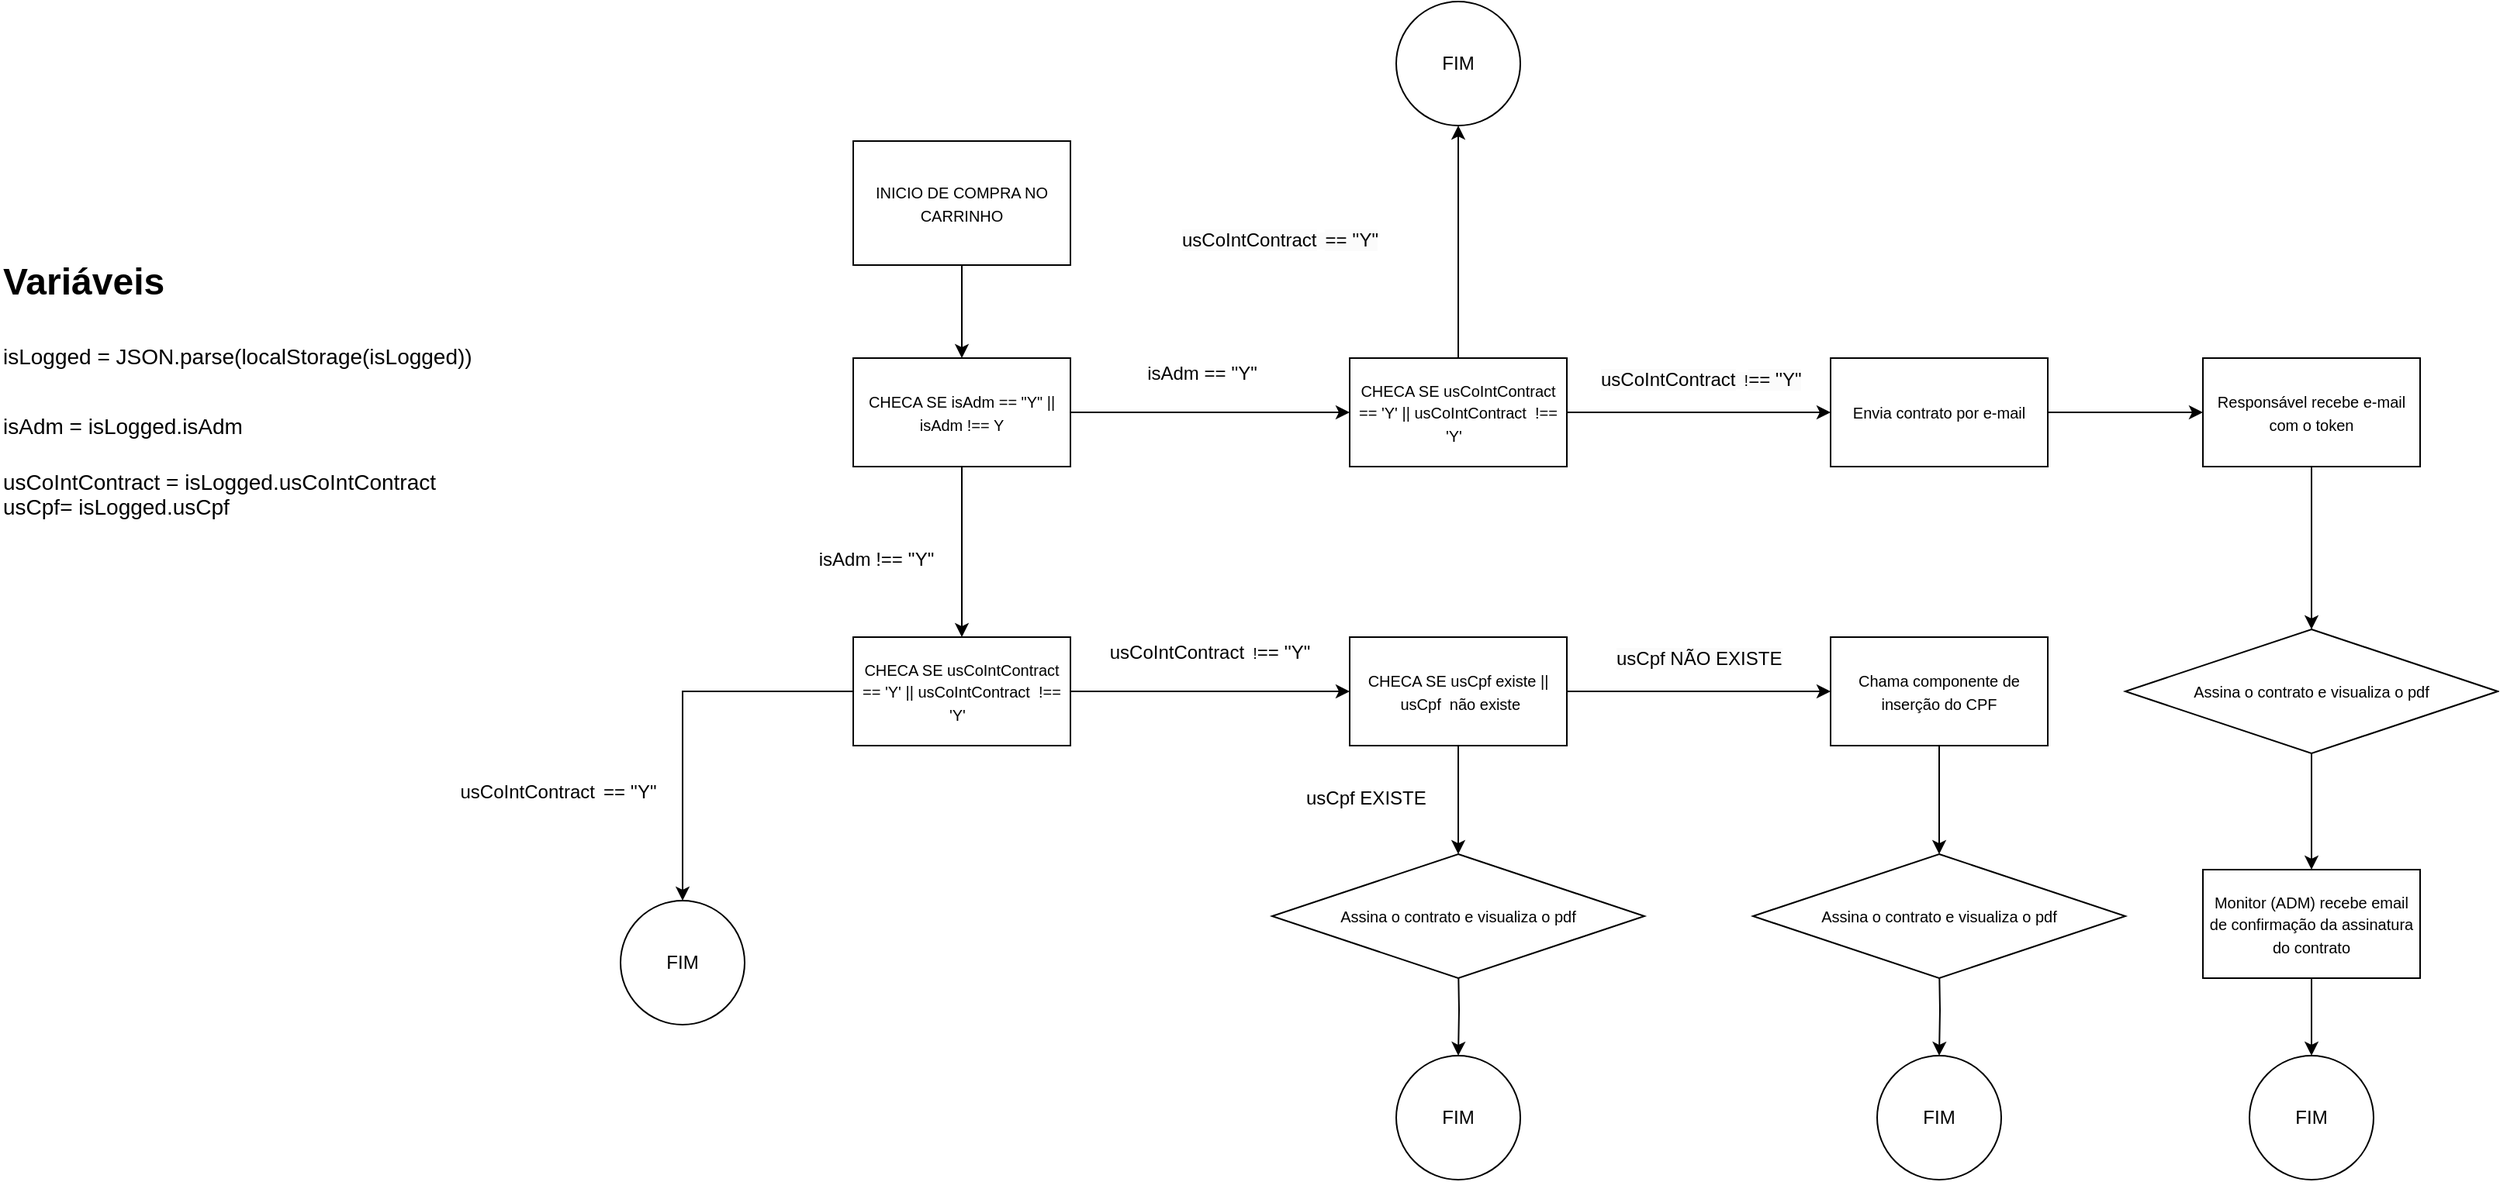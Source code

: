 <mxfile version="24.4.6" type="github">
  <diagram name="Página-1" id="GSj1Z-v-EjzULjjQVpZL">
    <mxGraphModel dx="2876" dy="2253" grid="1" gridSize="10" guides="1" tooltips="1" connect="1" arrows="1" fold="1" page="1" pageScale="1" pageWidth="827" pageHeight="1169" math="0" shadow="0">
      <root>
        <mxCell id="0" />
        <mxCell id="1" parent="0" />
        <mxCell id="2iGuaHEd7A1pLjKJx_1H-4" value="" style="edgeStyle=orthogonalEdgeStyle;rounded=0;orthogonalLoop=1;jettySize=auto;html=1;" edge="1" parent="1" source="2iGuaHEd7A1pLjKJx_1H-1" target="2iGuaHEd7A1pLjKJx_1H-3">
          <mxGeometry relative="1" as="geometry" />
        </mxCell>
        <mxCell id="2iGuaHEd7A1pLjKJx_1H-1" value="&lt;font style=&quot;font-size: 10px;&quot;&gt;INICIO DE COMPRA NO CARRINHO&lt;/font&gt;" style="rounded=0;whiteSpace=wrap;html=1;" vertex="1" parent="1">
          <mxGeometry x="-100" y="-60" width="140" height="80" as="geometry" />
        </mxCell>
        <mxCell id="2iGuaHEd7A1pLjKJx_1H-8" value="" style="edgeStyle=orthogonalEdgeStyle;rounded=0;orthogonalLoop=1;jettySize=auto;html=1;" edge="1" parent="1" source="2iGuaHEd7A1pLjKJx_1H-3" target="2iGuaHEd7A1pLjKJx_1H-7">
          <mxGeometry relative="1" as="geometry" />
        </mxCell>
        <mxCell id="2iGuaHEd7A1pLjKJx_1H-10" value="" style="edgeStyle=orthogonalEdgeStyle;rounded=0;orthogonalLoop=1;jettySize=auto;html=1;" edge="1" parent="1" source="2iGuaHEd7A1pLjKJx_1H-3" target="2iGuaHEd7A1pLjKJx_1H-9">
          <mxGeometry relative="1" as="geometry" />
        </mxCell>
        <mxCell id="2iGuaHEd7A1pLjKJx_1H-3" value="&lt;span style=&quot;font-size: 10px;&quot;&gt;CHECA SE isAdm == &quot;Y&quot; || isAdm !== Y&lt;/span&gt;" style="rounded=0;whiteSpace=wrap;html=1;" vertex="1" parent="1">
          <mxGeometry x="-100" y="80" width="140" height="70" as="geometry" />
        </mxCell>
        <mxCell id="2iGuaHEd7A1pLjKJx_1H-6" value="&lt;h1 style=&quot;margin-top: 0px;&quot;&gt;&lt;span style=&quot;background-color: initial;&quot;&gt;Variáveis&lt;/span&gt;&lt;/h1&gt;&lt;h1 style=&quot;margin-top: 0px;&quot;&gt;&lt;span style=&quot;background-color: initial; font-weight: normal;&quot;&gt;&lt;font style=&quot;font-size: 14px;&quot;&gt;isLogged = JSON.parse(localStorage(isLogged))&lt;/font&gt;&lt;/span&gt;&lt;/h1&gt;&lt;h1 style=&quot;margin-top: 0px;&quot;&gt;&lt;span style=&quot;background-color: initial; font-weight: normal;&quot;&gt;&lt;font style=&quot;font-size: 14px;&quot;&gt;isAdm = isLogged.isAdm&lt;/font&gt;&lt;/span&gt;&lt;br&gt;&lt;/h1&gt;&lt;div&gt;&lt;span style=&quot;background-color: initial;&quot;&gt;&lt;font style=&quot;&quot;&gt;&lt;span style=&quot;font-size: 14px;&quot;&gt;usCoIntContract = isLogged.&lt;/span&gt;&lt;/font&gt;&lt;/span&gt;&lt;span style=&quot;font-size: 14px; background-color: initial;&quot;&gt;usCoIntContract&lt;/span&gt;&lt;/div&gt;&lt;div&gt;&lt;span style=&quot;background-color: initial;&quot;&gt;&lt;span style=&quot;font-size: 14px;&quot;&gt;usCpf= isLogged.&lt;/span&gt;&lt;/span&gt;&lt;span style=&quot;font-size: 14px;&quot;&gt;usCpf&lt;/span&gt;&lt;span style=&quot;font-size: 14px; background-color: initial;&quot;&gt;&amp;nbsp;&lt;/span&gt;&lt;span style=&quot;background-color: initial;&quot;&gt;&lt;font style=&quot;&quot;&gt;&lt;br&gt;&lt;/font&gt;&lt;/span&gt;&lt;/div&gt;&lt;div&gt;&lt;span style=&quot;background-color: initial; font-weight: normal;&quot;&gt;&lt;font style=&quot;font-size: 14px;&quot;&gt;&lt;br&gt;&lt;/font&gt;&lt;/span&gt;&lt;/div&gt;" style="text;html=1;whiteSpace=wrap;overflow=hidden;rounded=0;" vertex="1" parent="1">
          <mxGeometry x="-650" y="10" width="353" height="240" as="geometry" />
        </mxCell>
        <mxCell id="2iGuaHEd7A1pLjKJx_1H-40" style="edgeStyle=orthogonalEdgeStyle;rounded=0;orthogonalLoop=1;jettySize=auto;html=1;entryX=0.5;entryY=1;entryDx=0;entryDy=0;" edge="1" parent="1" source="2iGuaHEd7A1pLjKJx_1H-7" target="2iGuaHEd7A1pLjKJx_1H-38">
          <mxGeometry relative="1" as="geometry" />
        </mxCell>
        <mxCell id="2iGuaHEd7A1pLjKJx_1H-43" style="edgeStyle=orthogonalEdgeStyle;rounded=0;orthogonalLoop=1;jettySize=auto;html=1;entryX=0;entryY=0.5;entryDx=0;entryDy=0;" edge="1" parent="1" source="2iGuaHEd7A1pLjKJx_1H-7" target="2iGuaHEd7A1pLjKJx_1H-42">
          <mxGeometry relative="1" as="geometry" />
        </mxCell>
        <mxCell id="2iGuaHEd7A1pLjKJx_1H-7" value="&lt;span style=&quot;font-size: 10px;&quot;&gt;CHECA SE&amp;nbsp;&lt;/span&gt;&lt;font style=&quot;font-size: 10px;&quot;&gt;&lt;span style=&quot;text-align: left;&quot;&gt;usCoIntContract == &#39;Y&#39; ||&amp;nbsp;&lt;/span&gt;&lt;span style=&quot;text-align: left;&quot;&gt;usCoIntContract&amp;nbsp;&lt;/span&gt;&amp;nbsp;!== &#39;Y&#39;&lt;span style=&quot;text-align: left;&quot;&gt;&amp;nbsp;&lt;/span&gt;&amp;nbsp;&lt;/font&gt;" style="rounded=0;whiteSpace=wrap;html=1;" vertex="1" parent="1">
          <mxGeometry x="220" y="80" width="140" height="70" as="geometry" />
        </mxCell>
        <mxCell id="2iGuaHEd7A1pLjKJx_1H-18" value="" style="edgeStyle=orthogonalEdgeStyle;rounded=0;orthogonalLoop=1;jettySize=auto;html=1;" edge="1" parent="1" source="2iGuaHEd7A1pLjKJx_1H-9" target="2iGuaHEd7A1pLjKJx_1H-17">
          <mxGeometry relative="1" as="geometry" />
        </mxCell>
        <mxCell id="2iGuaHEd7A1pLjKJx_1H-21" style="edgeStyle=orthogonalEdgeStyle;rounded=0;orthogonalLoop=1;jettySize=auto;html=1;entryX=0;entryY=0.5;entryDx=0;entryDy=0;" edge="1" parent="1" source="2iGuaHEd7A1pLjKJx_1H-9" target="2iGuaHEd7A1pLjKJx_1H-20">
          <mxGeometry relative="1" as="geometry" />
        </mxCell>
        <mxCell id="2iGuaHEd7A1pLjKJx_1H-9" value="&lt;span style=&quot;font-size: 10px;&quot;&gt;CHECA SE&amp;nbsp;&lt;/span&gt;&lt;font style=&quot;font-size: 10px;&quot;&gt;&lt;span style=&quot;text-align: left;&quot;&gt;usCoIntContract == &#39;Y&#39; ||&amp;nbsp;&lt;/span&gt;&lt;span style=&quot;text-align: left;&quot;&gt;usCoIntContract&amp;nbsp;&lt;/span&gt;&amp;nbsp;!== &#39;Y&#39;&lt;span style=&quot;text-align: left;&quot;&gt;&amp;nbsp;&lt;/span&gt;&amp;nbsp;&lt;/font&gt;" style="rounded=0;whiteSpace=wrap;html=1;" vertex="1" parent="1">
          <mxGeometry x="-100" y="260" width="140" height="70" as="geometry" />
        </mxCell>
        <mxCell id="2iGuaHEd7A1pLjKJx_1H-11" value="isAdm == &#39;&#39;Y&quot;" style="text;html=1;align=center;verticalAlign=middle;whiteSpace=wrap;rounded=0;" vertex="1" parent="1">
          <mxGeometry x="80" y="80" width="90" height="20" as="geometry" />
        </mxCell>
        <mxCell id="2iGuaHEd7A1pLjKJx_1H-12" value="isAdm !== &#39;&#39;Y&quot;" style="text;html=1;align=center;verticalAlign=middle;whiteSpace=wrap;rounded=0;" vertex="1" parent="1">
          <mxGeometry x="-130" y="200" width="90" height="20" as="geometry" />
        </mxCell>
        <mxCell id="2iGuaHEd7A1pLjKJx_1H-14" value="&lt;span style=&quot;text-align: left;&quot;&gt;&lt;font style=&quot;font-size: 12px;&quot;&gt;usCoIntContract&lt;/font&gt;&lt;/span&gt;&lt;span style=&quot;font-size: 10px; text-align: left;&quot;&gt;&amp;nbsp;&lt;/span&gt;&lt;span style=&quot;font-size: 10px;&quot;&gt;&amp;nbsp;&lt;/span&gt;== &#39;&#39;Y&quot;" style="text;html=1;align=center;verticalAlign=middle;whiteSpace=wrap;rounded=0;" vertex="1" parent="1">
          <mxGeometry x="-380" y="350" width="180" height="20" as="geometry" />
        </mxCell>
        <mxCell id="2iGuaHEd7A1pLjKJx_1H-17" value="FIM" style="ellipse;whiteSpace=wrap;html=1;aspect=fixed;" vertex="1" parent="1">
          <mxGeometry x="-250" y="430" width="80" height="80" as="geometry" />
        </mxCell>
        <mxCell id="2iGuaHEd7A1pLjKJx_1H-19" value="&lt;span style=&quot;text-align: left;&quot;&gt;&lt;font style=&quot;font-size: 12px;&quot;&gt;usCoIntContract&lt;/font&gt;&lt;/span&gt;&lt;span style=&quot;font-size: 10px; text-align: left;&quot;&gt;&amp;nbsp;&lt;/span&gt;&lt;span style=&quot;font-size: 10px;&quot;&gt;&amp;nbsp;!&lt;/span&gt;== &#39;&#39;Y&quot;" style="text;html=1;align=center;verticalAlign=middle;whiteSpace=wrap;rounded=0;" vertex="1" parent="1">
          <mxGeometry x="40" y="260" width="180" height="20" as="geometry" />
        </mxCell>
        <mxCell id="2iGuaHEd7A1pLjKJx_1H-23" value="" style="edgeStyle=orthogonalEdgeStyle;rounded=0;orthogonalLoop=1;jettySize=auto;html=1;" edge="1" parent="1" source="2iGuaHEd7A1pLjKJx_1H-20">
          <mxGeometry relative="1" as="geometry">
            <mxPoint x="290" y="400" as="targetPoint" />
          </mxGeometry>
        </mxCell>
        <mxCell id="2iGuaHEd7A1pLjKJx_1H-32" style="edgeStyle=orthogonalEdgeStyle;rounded=0;orthogonalLoop=1;jettySize=auto;html=1;entryX=0;entryY=0.5;entryDx=0;entryDy=0;" edge="1" parent="1" source="2iGuaHEd7A1pLjKJx_1H-20" target="2iGuaHEd7A1pLjKJx_1H-27">
          <mxGeometry relative="1" as="geometry" />
        </mxCell>
        <mxCell id="2iGuaHEd7A1pLjKJx_1H-20" value="&lt;span style=&quot;font-size: 10px;&quot;&gt;CHECA SE&amp;nbsp;&lt;/span&gt;&lt;font style=&quot;font-size: 10px;&quot;&gt;&lt;span style=&quot;text-align: left;&quot;&gt;usCpf existe ||&amp;nbsp;&lt;/span&gt;&lt;span style=&quot;text-align: left;&quot;&gt;usCpf&amp;nbsp; não existe&lt;/span&gt;&lt;/font&gt;" style="rounded=0;whiteSpace=wrap;html=1;" vertex="1" parent="1">
          <mxGeometry x="220" y="260" width="140" height="70" as="geometry" />
        </mxCell>
        <mxCell id="2iGuaHEd7A1pLjKJx_1H-26" value="" style="edgeStyle=orthogonalEdgeStyle;rounded=0;orthogonalLoop=1;jettySize=auto;html=1;" edge="1" parent="1" target="2iGuaHEd7A1pLjKJx_1H-25">
          <mxGeometry relative="1" as="geometry">
            <mxPoint x="290" y="470" as="sourcePoint" />
          </mxGeometry>
        </mxCell>
        <mxCell id="2iGuaHEd7A1pLjKJx_1H-24" value="usCpf EXISTE" style="text;whiteSpace=wrap;html=1;" vertex="1" parent="1">
          <mxGeometry x="190" y="350" width="160" height="40" as="geometry" />
        </mxCell>
        <mxCell id="2iGuaHEd7A1pLjKJx_1H-25" value="FIM" style="ellipse;whiteSpace=wrap;html=1;aspect=fixed;" vertex="1" parent="1">
          <mxGeometry x="250" y="530" width="80" height="80" as="geometry" />
        </mxCell>
        <mxCell id="2iGuaHEd7A1pLjKJx_1H-36" value="" style="edgeStyle=orthogonalEdgeStyle;rounded=0;orthogonalLoop=1;jettySize=auto;html=1;" edge="1" parent="1" source="2iGuaHEd7A1pLjKJx_1H-27">
          <mxGeometry relative="1" as="geometry">
            <mxPoint x="600" y="400" as="targetPoint" />
          </mxGeometry>
        </mxCell>
        <mxCell id="2iGuaHEd7A1pLjKJx_1H-27" value="&lt;span style=&quot;font-size: 10px;&quot;&gt;Chama componente de inserção do CPF&lt;/span&gt;" style="rounded=0;whiteSpace=wrap;html=1;" vertex="1" parent="1">
          <mxGeometry x="530" y="260" width="140" height="70" as="geometry" />
        </mxCell>
        <mxCell id="2iGuaHEd7A1pLjKJx_1H-28" value="&lt;span style=&quot;color: rgb(0, 0, 0); font-family: Helvetica; font-size: 12px; font-style: normal; font-variant-ligatures: normal; font-variant-caps: normal; font-weight: 400; letter-spacing: normal; orphans: 2; text-align: left; text-indent: 0px; text-transform: none; widows: 2; word-spacing: 0px; -webkit-text-stroke-width: 0px; white-space: normal; background-color: rgb(251, 251, 251); text-decoration-thickness: initial; text-decoration-style: initial; text-decoration-color: initial; display: inline !important; float: none;&quot;&gt;usCpf NÃO EXISTE&lt;/span&gt;" style="text;whiteSpace=wrap;html=1;" vertex="1" parent="1">
          <mxGeometry x="390" y="260" width="110" height="40" as="geometry" />
        </mxCell>
        <mxCell id="2iGuaHEd7A1pLjKJx_1H-33" value="" style="edgeStyle=orthogonalEdgeStyle;rounded=0;orthogonalLoop=1;jettySize=auto;html=1;" edge="1" parent="1" target="2iGuaHEd7A1pLjKJx_1H-35">
          <mxGeometry relative="1" as="geometry">
            <mxPoint x="600" y="470" as="sourcePoint" />
          </mxGeometry>
        </mxCell>
        <mxCell id="2iGuaHEd7A1pLjKJx_1H-35" value="FIM" style="ellipse;whiteSpace=wrap;html=1;aspect=fixed;" vertex="1" parent="1">
          <mxGeometry x="560" y="530" width="80" height="80" as="geometry" />
        </mxCell>
        <mxCell id="2iGuaHEd7A1pLjKJx_1H-38" value="FIM" style="ellipse;whiteSpace=wrap;html=1;aspect=fixed;" vertex="1" parent="1">
          <mxGeometry x="250" y="-150" width="80" height="80" as="geometry" />
        </mxCell>
        <mxCell id="2iGuaHEd7A1pLjKJx_1H-39" value="&lt;span style=&quot;forced-color-adjust: none; color: rgb(0, 0, 0); font-family: Helvetica; font-size: 12px; font-style: normal; font-variant-ligatures: normal; font-variant-caps: normal; font-weight: 400; letter-spacing: normal; orphans: 2; text-indent: 0px; text-transform: none; widows: 2; word-spacing: 0px; -webkit-text-stroke-width: 0px; white-space: normal; background-color: rgb(251, 251, 251); text-decoration-thickness: initial; text-decoration-style: initial; text-decoration-color: initial; text-align: left;&quot;&gt;&lt;font style=&quot;forced-color-adjust: none; font-size: 12px;&quot;&gt;usCoIntContract&lt;/font&gt;&lt;/span&gt;&lt;span style=&quot;forced-color-adjust: none; color: rgb(0, 0, 0); font-family: Helvetica; font-style: normal; font-variant-ligatures: normal; font-variant-caps: normal; font-weight: 400; letter-spacing: normal; orphans: 2; text-indent: 0px; text-transform: none; widows: 2; word-spacing: 0px; -webkit-text-stroke-width: 0px; white-space: normal; background-color: rgb(251, 251, 251); text-decoration-thickness: initial; text-decoration-style: initial; text-decoration-color: initial; font-size: 10px; text-align: left;&quot;&gt;&amp;nbsp;&lt;/span&gt;&lt;span style=&quot;forced-color-adjust: none; color: rgb(0, 0, 0); font-family: Helvetica; font-style: normal; font-variant-ligatures: normal; font-variant-caps: normal; font-weight: 400; letter-spacing: normal; orphans: 2; text-align: center; text-indent: 0px; text-transform: none; widows: 2; word-spacing: 0px; -webkit-text-stroke-width: 0px; white-space: normal; background-color: rgb(251, 251, 251); text-decoration-thickness: initial; text-decoration-style: initial; text-decoration-color: initial; font-size: 10px;&quot;&gt;&amp;nbsp;&lt;/span&gt;&lt;span style=&quot;color: rgb(0, 0, 0); font-family: Helvetica; font-size: 12px; font-style: normal; font-variant-ligatures: normal; font-variant-caps: normal; font-weight: 400; letter-spacing: normal; orphans: 2; text-align: center; text-indent: 0px; text-transform: none; widows: 2; word-spacing: 0px; -webkit-text-stroke-width: 0px; white-space: normal; background-color: rgb(251, 251, 251); text-decoration-thickness: initial; text-decoration-style: initial; text-decoration-color: initial; display: inline !important; float: none;&quot;&gt;== &#39;&#39;Y&quot;&lt;/span&gt;" style="text;whiteSpace=wrap;html=1;" vertex="1" parent="1">
          <mxGeometry x="110" y="-10" width="160" height="40" as="geometry" />
        </mxCell>
        <mxCell id="2iGuaHEd7A1pLjKJx_1H-41" value="&lt;span style=&quot;forced-color-adjust: none; color: rgb(0, 0, 0); font-family: Helvetica; font-size: 12px; font-style: normal; font-variant-ligatures: normal; font-variant-caps: normal; font-weight: 400; letter-spacing: normal; orphans: 2; text-align: left; text-indent: 0px; text-transform: none; widows: 2; word-spacing: 0px; -webkit-text-stroke-width: 0px; white-space: normal; text-decoration-thickness: initial; text-decoration-style: initial; text-decoration-color: initial; background-color: rgb(251, 251, 251);&quot;&gt;&lt;font style=&quot;forced-color-adjust: none; font-size: 12px;&quot;&gt;usCoIntContract&lt;/font&gt;&lt;/span&gt;&lt;span style=&quot;forced-color-adjust: none; color: rgb(0, 0, 0); font-family: Helvetica; font-style: normal; font-variant-ligatures: normal; font-variant-caps: normal; font-weight: 400; letter-spacing: normal; orphans: 2; text-align: left; text-indent: 0px; text-transform: none; widows: 2; word-spacing: 0px; -webkit-text-stroke-width: 0px; white-space: normal; text-decoration-thickness: initial; text-decoration-style: initial; text-decoration-color: initial; background-color: rgb(251, 251, 251); font-size: 10px;&quot;&gt;&amp;nbsp;&lt;/span&gt;&lt;span style=&quot;forced-color-adjust: none; color: rgb(0, 0, 0); font-family: Helvetica; font-style: normal; font-variant-ligatures: normal; font-variant-caps: normal; font-weight: 400; letter-spacing: normal; orphans: 2; text-indent: 0px; text-transform: none; widows: 2; word-spacing: 0px; -webkit-text-stroke-width: 0px; white-space: normal; text-decoration-thickness: initial; text-decoration-style: initial; text-decoration-color: initial; text-align: center; background-color: rgb(251, 251, 251); font-size: 10px;&quot;&gt;&amp;nbsp;!&lt;/span&gt;&lt;span style=&quot;forced-color-adjust: none; color: rgb(0, 0, 0); font-family: Helvetica; font-size: 12px; font-style: normal; font-variant-ligatures: normal; font-variant-caps: normal; font-weight: 400; letter-spacing: normal; orphans: 2; text-indent: 0px; text-transform: none; widows: 2; word-spacing: 0px; -webkit-text-stroke-width: 0px; white-space: normal; text-decoration-thickness: initial; text-decoration-style: initial; text-decoration-color: initial; text-align: center; background-color: rgb(251, 251, 251); float: none; display: inline !important;&quot;&gt;== &#39;&#39;Y&quot;&lt;/span&gt;" style="text;whiteSpace=wrap;html=1;" vertex="1" parent="1">
          <mxGeometry x="380" y="80" width="160" height="40" as="geometry" />
        </mxCell>
        <mxCell id="2iGuaHEd7A1pLjKJx_1H-45" style="edgeStyle=orthogonalEdgeStyle;rounded=0;orthogonalLoop=1;jettySize=auto;html=1;entryX=0;entryY=0.5;entryDx=0;entryDy=0;" edge="1" parent="1" source="2iGuaHEd7A1pLjKJx_1H-42" target="2iGuaHEd7A1pLjKJx_1H-44">
          <mxGeometry relative="1" as="geometry" />
        </mxCell>
        <mxCell id="2iGuaHEd7A1pLjKJx_1H-42" value="&lt;span style=&quot;font-size: 10px;&quot;&gt;Envia contrato por e-mail&lt;/span&gt;" style="rounded=0;whiteSpace=wrap;html=1;" vertex="1" parent="1">
          <mxGeometry x="530" y="80" width="140" height="70" as="geometry" />
        </mxCell>
        <mxCell id="2iGuaHEd7A1pLjKJx_1H-47" style="edgeStyle=orthogonalEdgeStyle;rounded=0;orthogonalLoop=1;jettySize=auto;html=1;entryX=0.5;entryY=0;entryDx=0;entryDy=0;" edge="1" parent="1" source="2iGuaHEd7A1pLjKJx_1H-44" target="2iGuaHEd7A1pLjKJx_1H-50">
          <mxGeometry relative="1" as="geometry">
            <mxPoint x="850" y="210" as="targetPoint" />
          </mxGeometry>
        </mxCell>
        <mxCell id="2iGuaHEd7A1pLjKJx_1H-44" value="&lt;span style=&quot;font-size: 10px;&quot;&gt;Responsável recebe e-mail com o token&lt;/span&gt;" style="rounded=0;whiteSpace=wrap;html=1;" vertex="1" parent="1">
          <mxGeometry x="770" y="80" width="140" height="70" as="geometry" />
        </mxCell>
        <mxCell id="2iGuaHEd7A1pLjKJx_1H-48" value="&lt;span style=&quot;font-size: 10px;&quot;&gt;Assina o contrato e visualiza o pdf&lt;/span&gt;" style="rhombus;whiteSpace=wrap;html=1;" vertex="1" parent="1">
          <mxGeometry x="480" y="400" width="240" height="80" as="geometry" />
        </mxCell>
        <mxCell id="2iGuaHEd7A1pLjKJx_1H-49" value="&lt;span style=&quot;font-size: 10px;&quot;&gt;Assina o contrato e visualiza o pdf&lt;/span&gt;" style="rhombus;whiteSpace=wrap;html=1;" vertex="1" parent="1">
          <mxGeometry x="170" y="400" width="240" height="80" as="geometry" />
        </mxCell>
        <mxCell id="2iGuaHEd7A1pLjKJx_1H-52" style="edgeStyle=orthogonalEdgeStyle;rounded=0;orthogonalLoop=1;jettySize=auto;html=1;entryX=0.5;entryY=0;entryDx=0;entryDy=0;" edge="1" parent="1" source="2iGuaHEd7A1pLjKJx_1H-50" target="2iGuaHEd7A1pLjKJx_1H-51">
          <mxGeometry relative="1" as="geometry" />
        </mxCell>
        <mxCell id="2iGuaHEd7A1pLjKJx_1H-50" value="&lt;span style=&quot;font-size: 10px;&quot;&gt;Assina o contrato e visualiza o pdf&lt;/span&gt;" style="rhombus;whiteSpace=wrap;html=1;" vertex="1" parent="1">
          <mxGeometry x="720" y="255" width="240" height="80" as="geometry" />
        </mxCell>
        <mxCell id="2iGuaHEd7A1pLjKJx_1H-55" value="" style="edgeStyle=orthogonalEdgeStyle;rounded=0;orthogonalLoop=1;jettySize=auto;html=1;" edge="1" parent="1" source="2iGuaHEd7A1pLjKJx_1H-51" target="2iGuaHEd7A1pLjKJx_1H-53">
          <mxGeometry relative="1" as="geometry" />
        </mxCell>
        <mxCell id="2iGuaHEd7A1pLjKJx_1H-51" value="&lt;span style=&quot;font-size: 10px;&quot;&gt;Monitor (ADM) recebe email de confirmação da assinatura do contrato&lt;/span&gt;" style="rounded=0;whiteSpace=wrap;html=1;" vertex="1" parent="1">
          <mxGeometry x="770" y="410" width="140" height="70" as="geometry" />
        </mxCell>
        <mxCell id="2iGuaHEd7A1pLjKJx_1H-53" value="FIM" style="ellipse;whiteSpace=wrap;html=1;aspect=fixed;" vertex="1" parent="1">
          <mxGeometry x="800" y="530" width="80" height="80" as="geometry" />
        </mxCell>
      </root>
    </mxGraphModel>
  </diagram>
</mxfile>
